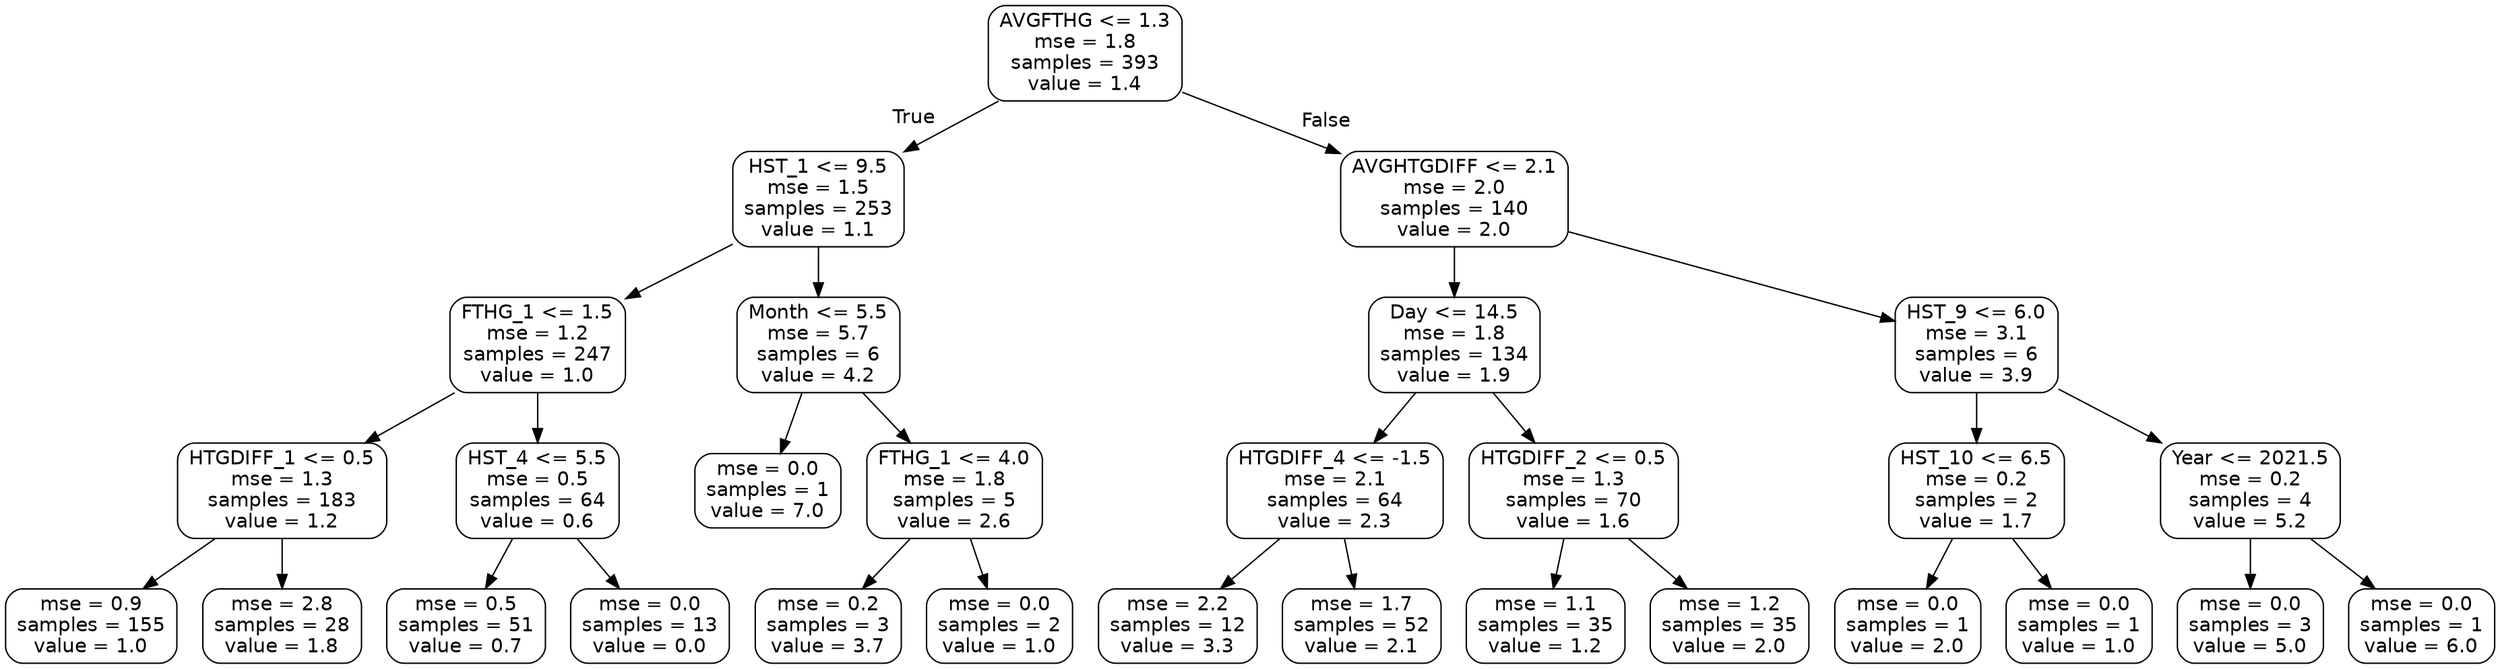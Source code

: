 digraph Tree {
node [shape=box, style="rounded", color="black", fontname=helvetica] ;
edge [fontname=helvetica] ;
0 [label="AVGFTHG <= 1.3\nmse = 1.8\nsamples = 393\nvalue = 1.4"] ;
1 [label="HST_1 <= 9.5\nmse = 1.5\nsamples = 253\nvalue = 1.1"] ;
0 -> 1 [labeldistance=2.5, labelangle=45, headlabel="True"] ;
2 [label="FTHG_1 <= 1.5\nmse = 1.2\nsamples = 247\nvalue = 1.0"] ;
1 -> 2 ;
3 [label="HTGDIFF_1 <= 0.5\nmse = 1.3\nsamples = 183\nvalue = 1.2"] ;
2 -> 3 ;
4 [label="mse = 0.9\nsamples = 155\nvalue = 1.0"] ;
3 -> 4 ;
5 [label="mse = 2.8\nsamples = 28\nvalue = 1.8"] ;
3 -> 5 ;
6 [label="HST_4 <= 5.5\nmse = 0.5\nsamples = 64\nvalue = 0.6"] ;
2 -> 6 ;
7 [label="mse = 0.5\nsamples = 51\nvalue = 0.7"] ;
6 -> 7 ;
8 [label="mse = 0.0\nsamples = 13\nvalue = 0.0"] ;
6 -> 8 ;
9 [label="Month <= 5.5\nmse = 5.7\nsamples = 6\nvalue = 4.2"] ;
1 -> 9 ;
10 [label="mse = 0.0\nsamples = 1\nvalue = 7.0"] ;
9 -> 10 ;
11 [label="FTHG_1 <= 4.0\nmse = 1.8\nsamples = 5\nvalue = 2.6"] ;
9 -> 11 ;
12 [label="mse = 0.2\nsamples = 3\nvalue = 3.7"] ;
11 -> 12 ;
13 [label="mse = 0.0\nsamples = 2\nvalue = 1.0"] ;
11 -> 13 ;
14 [label="AVGHTGDIFF <= 2.1\nmse = 2.0\nsamples = 140\nvalue = 2.0"] ;
0 -> 14 [labeldistance=2.5, labelangle=-45, headlabel="False"] ;
15 [label="Day <= 14.5\nmse = 1.8\nsamples = 134\nvalue = 1.9"] ;
14 -> 15 ;
16 [label="HTGDIFF_4 <= -1.5\nmse = 2.1\nsamples = 64\nvalue = 2.3"] ;
15 -> 16 ;
17 [label="mse = 2.2\nsamples = 12\nvalue = 3.3"] ;
16 -> 17 ;
18 [label="mse = 1.7\nsamples = 52\nvalue = 2.1"] ;
16 -> 18 ;
19 [label="HTGDIFF_2 <= 0.5\nmse = 1.3\nsamples = 70\nvalue = 1.6"] ;
15 -> 19 ;
20 [label="mse = 1.1\nsamples = 35\nvalue = 1.2"] ;
19 -> 20 ;
21 [label="mse = 1.2\nsamples = 35\nvalue = 2.0"] ;
19 -> 21 ;
22 [label="HST_9 <= 6.0\nmse = 3.1\nsamples = 6\nvalue = 3.9"] ;
14 -> 22 ;
23 [label="HST_10 <= 6.5\nmse = 0.2\nsamples = 2\nvalue = 1.7"] ;
22 -> 23 ;
24 [label="mse = 0.0\nsamples = 1\nvalue = 2.0"] ;
23 -> 24 ;
25 [label="mse = 0.0\nsamples = 1\nvalue = 1.0"] ;
23 -> 25 ;
26 [label="Year <= 2021.5\nmse = 0.2\nsamples = 4\nvalue = 5.2"] ;
22 -> 26 ;
27 [label="mse = 0.0\nsamples = 3\nvalue = 5.0"] ;
26 -> 27 ;
28 [label="mse = 0.0\nsamples = 1\nvalue = 6.0"] ;
26 -> 28 ;
}